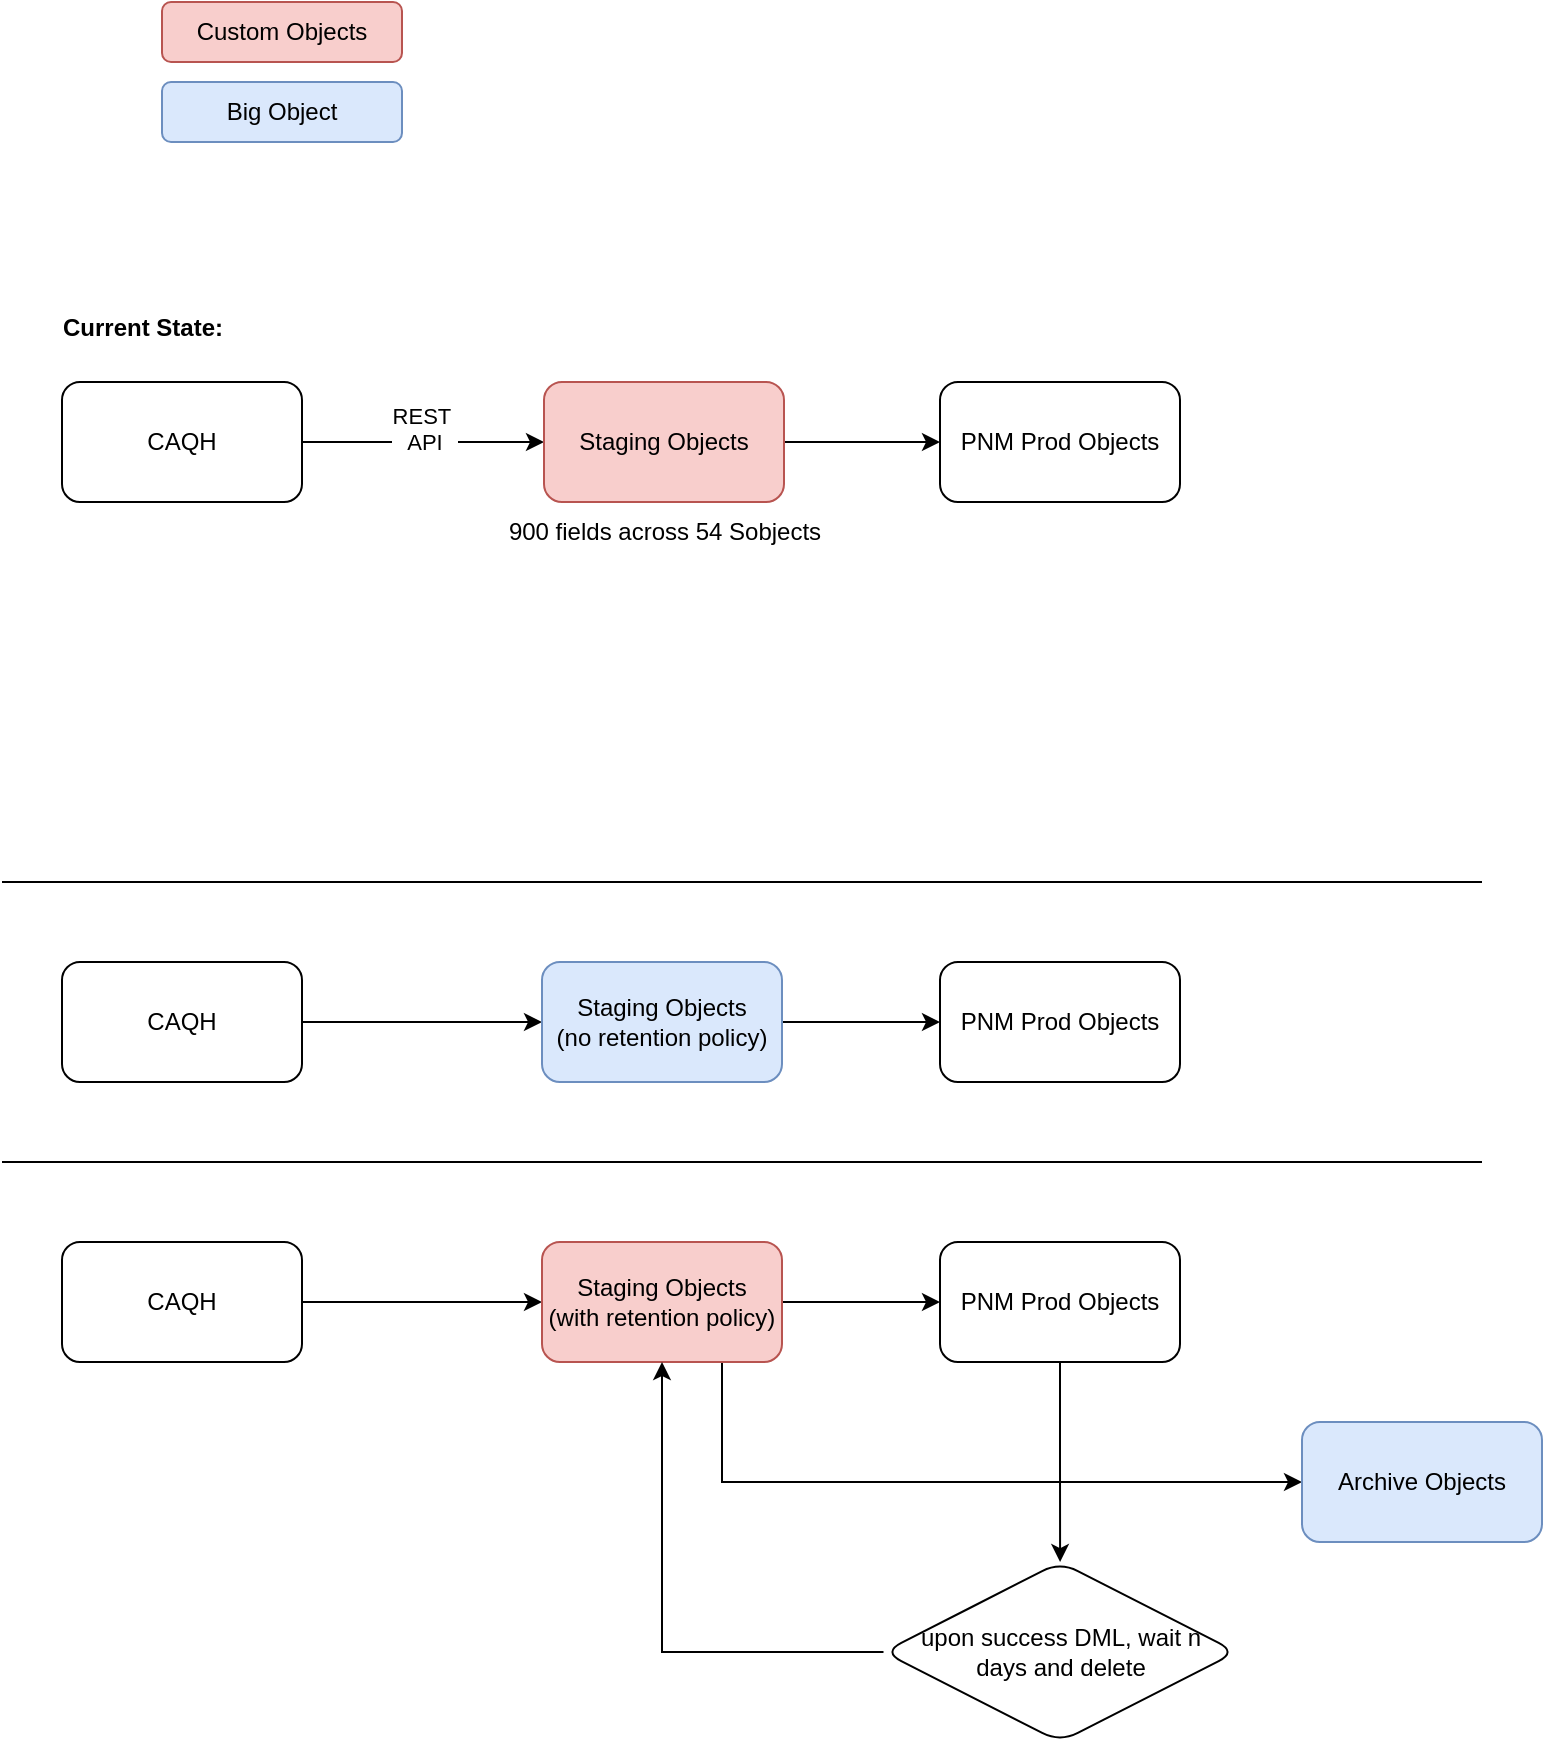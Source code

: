 <mxfile version="24.4.4" type="github">
  <diagram name="Page-1" id="LS8qlfN2t4GBDAO74IhN">
    <mxGraphModel dx="1195" dy="722" grid="1" gridSize="10" guides="1" tooltips="1" connect="1" arrows="1" fold="1" page="1" pageScale="1" pageWidth="850" pageHeight="1100" math="0" shadow="0">
      <root>
        <mxCell id="0" />
        <mxCell id="1" parent="0" />
        <mxCell id="9D3kddcFtgOKqC1xsIAe-3" value="REST&amp;nbsp;&lt;div&gt;API&lt;div&gt;&lt;br&gt;&lt;/div&gt;&lt;/div&gt;" style="edgeStyle=orthogonalEdgeStyle;rounded=0;orthogonalLoop=1;jettySize=auto;html=1;" edge="1" parent="1" source="9D3kddcFtgOKqC1xsIAe-1" target="9D3kddcFtgOKqC1xsIAe-2">
          <mxGeometry relative="1" as="geometry" />
        </mxCell>
        <mxCell id="9D3kddcFtgOKqC1xsIAe-1" value="CAQH" style="rounded=1;whiteSpace=wrap;html=1;" vertex="1" parent="1">
          <mxGeometry x="40" y="240" width="120" height="60" as="geometry" />
        </mxCell>
        <mxCell id="9D3kddcFtgOKqC1xsIAe-29" style="edgeStyle=orthogonalEdgeStyle;rounded=0;orthogonalLoop=1;jettySize=auto;html=1;exitX=1;exitY=0.5;exitDx=0;exitDy=0;entryX=0;entryY=0.5;entryDx=0;entryDy=0;" edge="1" parent="1" source="9D3kddcFtgOKqC1xsIAe-2" target="9D3kddcFtgOKqC1xsIAe-4">
          <mxGeometry relative="1" as="geometry" />
        </mxCell>
        <mxCell id="9D3kddcFtgOKqC1xsIAe-2" value="Staging Objects" style="whiteSpace=wrap;html=1;rounded=1;fillColor=#f8cecc;strokeColor=#b85450;" vertex="1" parent="1">
          <mxGeometry x="281" y="240" width="120" height="60" as="geometry" />
        </mxCell>
        <mxCell id="9D3kddcFtgOKqC1xsIAe-4" value="PNM Prod Objects" style="whiteSpace=wrap;html=1;rounded=1;" vertex="1" parent="1">
          <mxGeometry x="479" y="240" width="120" height="60" as="geometry" />
        </mxCell>
        <mxCell id="9D3kddcFtgOKqC1xsIAe-8" value="" style="endArrow=none;html=1;rounded=0;" edge="1" parent="1">
          <mxGeometry width="50" height="50" relative="1" as="geometry">
            <mxPoint x="10" y="490" as="sourcePoint" />
            <mxPoint x="750" y="490" as="targetPoint" />
          </mxGeometry>
        </mxCell>
        <mxCell id="9D3kddcFtgOKqC1xsIAe-11" value="" style="edgeStyle=orthogonalEdgeStyle;rounded=0;orthogonalLoop=1;jettySize=auto;html=1;" edge="1" parent="1" source="9D3kddcFtgOKqC1xsIAe-12" target="9D3kddcFtgOKqC1xsIAe-14">
          <mxGeometry relative="1" as="geometry" />
        </mxCell>
        <mxCell id="9D3kddcFtgOKqC1xsIAe-12" value="CAQH" style="rounded=1;whiteSpace=wrap;html=1;" vertex="1" parent="1">
          <mxGeometry x="40" y="530" width="120" height="60" as="geometry" />
        </mxCell>
        <mxCell id="9D3kddcFtgOKqC1xsIAe-13" value="" style="edgeStyle=orthogonalEdgeStyle;rounded=0;orthogonalLoop=1;jettySize=auto;html=1;" edge="1" parent="1" source="9D3kddcFtgOKqC1xsIAe-14" target="9D3kddcFtgOKqC1xsIAe-15">
          <mxGeometry relative="1" as="geometry" />
        </mxCell>
        <mxCell id="9D3kddcFtgOKqC1xsIAe-14" value="Staging Objects&lt;div&gt;(no retention policy)&lt;/div&gt;" style="whiteSpace=wrap;html=1;rounded=1;fillColor=#dae8fc;strokeColor=#6c8ebf;" vertex="1" parent="1">
          <mxGeometry x="280" y="530" width="120" height="60" as="geometry" />
        </mxCell>
        <mxCell id="9D3kddcFtgOKqC1xsIAe-15" value="PNM Prod Objects" style="whiteSpace=wrap;html=1;rounded=1;" vertex="1" parent="1">
          <mxGeometry x="479" y="530" width="120" height="60" as="geometry" />
        </mxCell>
        <mxCell id="9D3kddcFtgOKqC1xsIAe-16" value="Custom Objects" style="rounded=1;whiteSpace=wrap;html=1;fillColor=#f8cecc;strokeColor=#b85450;" vertex="1" parent="1">
          <mxGeometry x="90" y="50" width="120" height="30" as="geometry" />
        </mxCell>
        <mxCell id="9D3kddcFtgOKqC1xsIAe-17" value="Big Object" style="rounded=1;whiteSpace=wrap;html=1;fillColor=#dae8fc;strokeColor=#6c8ebf;" vertex="1" parent="1">
          <mxGeometry x="90" y="90" width="120" height="30" as="geometry" />
        </mxCell>
        <mxCell id="9D3kddcFtgOKqC1xsIAe-18" value="" style="endArrow=none;html=1;rounded=0;" edge="1" parent="1">
          <mxGeometry width="50" height="50" relative="1" as="geometry">
            <mxPoint x="10" y="630" as="sourcePoint" />
            <mxPoint x="750" y="630" as="targetPoint" />
          </mxGeometry>
        </mxCell>
        <mxCell id="9D3kddcFtgOKqC1xsIAe-19" value="" style="edgeStyle=orthogonalEdgeStyle;rounded=0;orthogonalLoop=1;jettySize=auto;html=1;" edge="1" parent="1" source="9D3kddcFtgOKqC1xsIAe-20" target="9D3kddcFtgOKqC1xsIAe-22">
          <mxGeometry relative="1" as="geometry" />
        </mxCell>
        <mxCell id="9D3kddcFtgOKqC1xsIAe-20" value="CAQH" style="rounded=1;whiteSpace=wrap;html=1;" vertex="1" parent="1">
          <mxGeometry x="40" y="670" width="120" height="60" as="geometry" />
        </mxCell>
        <mxCell id="9D3kddcFtgOKqC1xsIAe-21" value="" style="edgeStyle=orthogonalEdgeStyle;rounded=0;orthogonalLoop=1;jettySize=auto;html=1;" edge="1" parent="1" source="9D3kddcFtgOKqC1xsIAe-22" target="9D3kddcFtgOKqC1xsIAe-23">
          <mxGeometry relative="1" as="geometry" />
        </mxCell>
        <mxCell id="9D3kddcFtgOKqC1xsIAe-27" style="edgeStyle=orthogonalEdgeStyle;rounded=0;orthogonalLoop=1;jettySize=auto;html=1;entryX=0;entryY=0.5;entryDx=0;entryDy=0;exitX=0.75;exitY=1;exitDx=0;exitDy=0;" edge="1" parent="1" source="9D3kddcFtgOKqC1xsIAe-22" target="9D3kddcFtgOKqC1xsIAe-26">
          <mxGeometry relative="1" as="geometry" />
        </mxCell>
        <mxCell id="9D3kddcFtgOKqC1xsIAe-22" value="Staging Objects&lt;div&gt;(with retention policy)&lt;/div&gt;" style="whiteSpace=wrap;html=1;rounded=1;fillColor=#f8cecc;strokeColor=#b85450;" vertex="1" parent="1">
          <mxGeometry x="280" y="670" width="120" height="60" as="geometry" />
        </mxCell>
        <mxCell id="9D3kddcFtgOKqC1xsIAe-25" value="" style="edgeStyle=orthogonalEdgeStyle;rounded=0;orthogonalLoop=1;jettySize=auto;html=1;exitX=0.5;exitY=1;exitDx=0;exitDy=0;" edge="1" parent="1" source="9D3kddcFtgOKqC1xsIAe-23" target="9D3kddcFtgOKqC1xsIAe-24">
          <mxGeometry relative="1" as="geometry" />
        </mxCell>
        <mxCell id="9D3kddcFtgOKqC1xsIAe-23" value="PNM Prod Objects" style="whiteSpace=wrap;html=1;rounded=1;" vertex="1" parent="1">
          <mxGeometry x="479" y="670" width="120" height="60" as="geometry" />
        </mxCell>
        <mxCell id="9D3kddcFtgOKqC1xsIAe-28" style="edgeStyle=orthogonalEdgeStyle;rounded=0;orthogonalLoop=1;jettySize=auto;html=1;entryX=0.5;entryY=1;entryDx=0;entryDy=0;" edge="1" parent="1" source="9D3kddcFtgOKqC1xsIAe-24" target="9D3kddcFtgOKqC1xsIAe-22">
          <mxGeometry relative="1" as="geometry" />
        </mxCell>
        <mxCell id="9D3kddcFtgOKqC1xsIAe-24" value="upon success DML, wait n days&amp;nbsp;&lt;span style=&quot;background-color: initial;&quot;&gt;and delete&lt;/span&gt;" style="rhombus;whiteSpace=wrap;html=1;rounded=1;" vertex="1" parent="1">
          <mxGeometry x="450.75" y="830" width="176.5" height="90" as="geometry" />
        </mxCell>
        <mxCell id="9D3kddcFtgOKqC1xsIAe-26" value="Archive Objects" style="whiteSpace=wrap;html=1;rounded=1;fillColor=#dae8fc;strokeColor=#6c8ebf;" vertex="1" parent="1">
          <mxGeometry x="660" y="760" width="120" height="60" as="geometry" />
        </mxCell>
        <mxCell id="9D3kddcFtgOKqC1xsIAe-30" value="Current State:" style="text;html=1;align=center;verticalAlign=middle;resizable=0;points=[];autosize=1;strokeColor=none;fillColor=none;fontStyle=1" vertex="1" parent="1">
          <mxGeometry x="30" y="198" width="100" height="30" as="geometry" />
        </mxCell>
        <mxCell id="9D3kddcFtgOKqC1xsIAe-33" value="900 fields across 54 Sobjects" style="text;html=1;align=center;verticalAlign=middle;resizable=0;points=[];autosize=1;strokeColor=none;fillColor=none;" vertex="1" parent="1">
          <mxGeometry x="251" y="300" width="180" height="30" as="geometry" />
        </mxCell>
      </root>
    </mxGraphModel>
  </diagram>
</mxfile>

